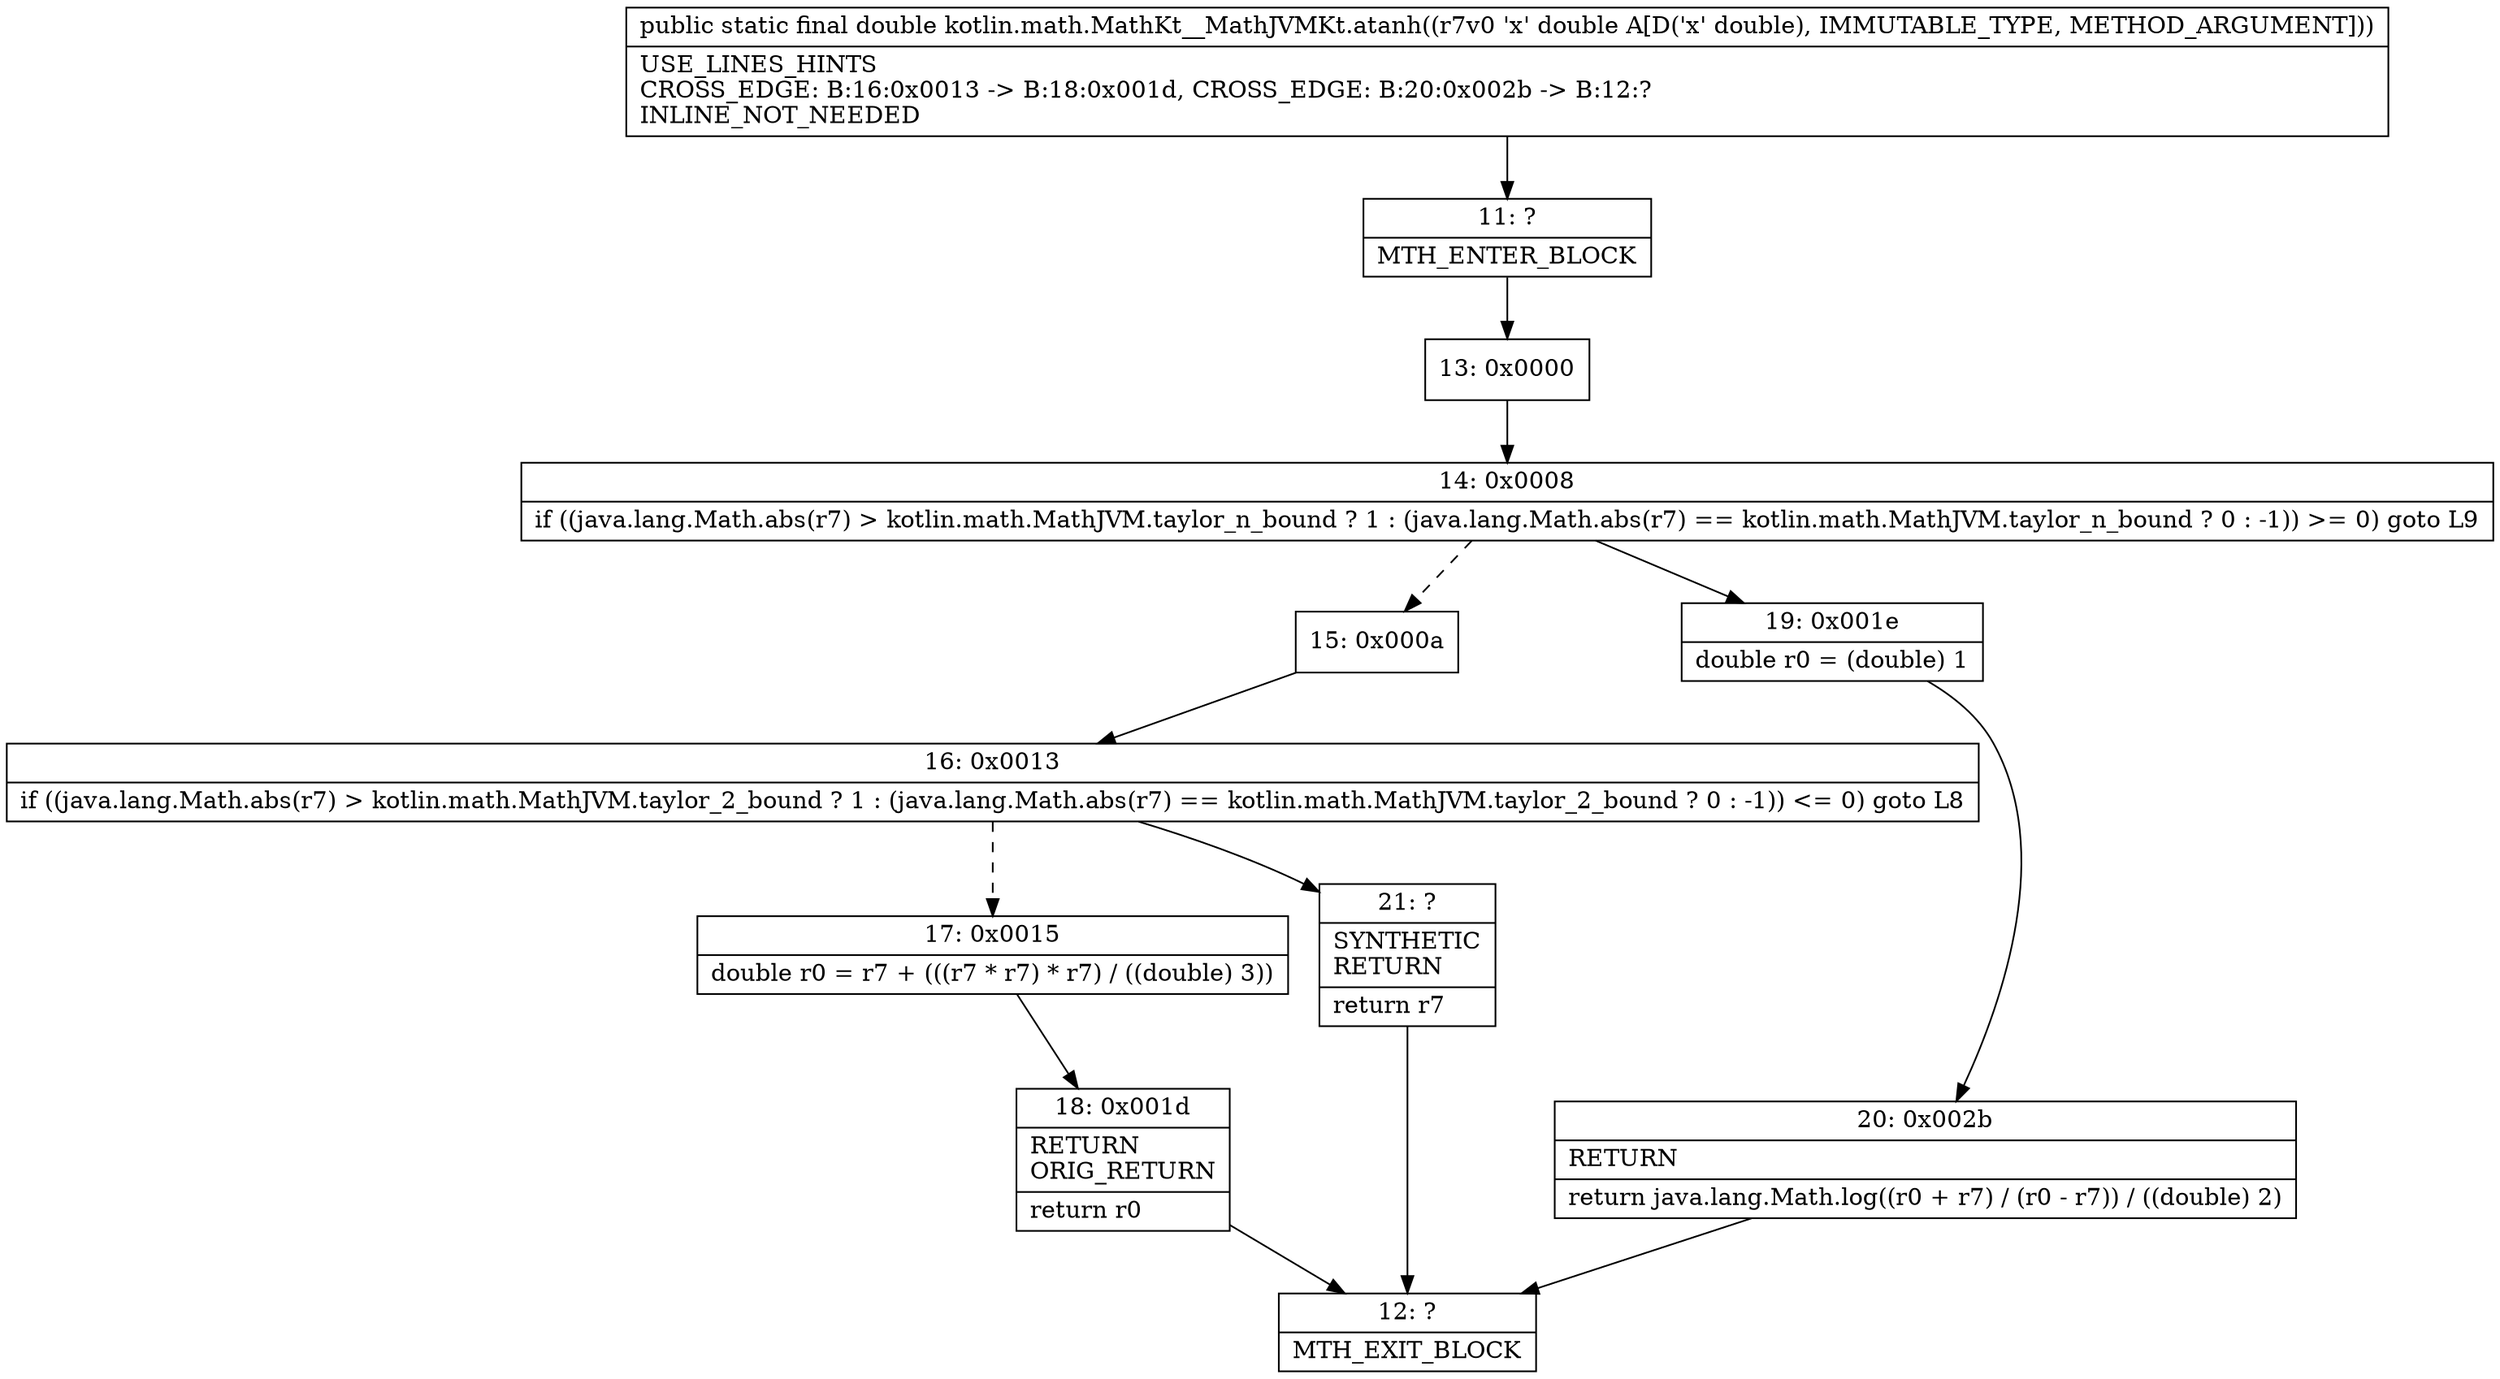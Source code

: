 digraph "CFG forkotlin.math.MathKt__MathJVMKt.atanh(D)D" {
Node_11 [shape=record,label="{11\:\ ?|MTH_ENTER_BLOCK\l}"];
Node_13 [shape=record,label="{13\:\ 0x0000}"];
Node_14 [shape=record,label="{14\:\ 0x0008|if ((java.lang.Math.abs(r7) \> kotlin.math.MathJVM.taylor_n_bound ? 1 : (java.lang.Math.abs(r7) == kotlin.math.MathJVM.taylor_n_bound ? 0 : \-1)) \>= 0) goto L9\l}"];
Node_15 [shape=record,label="{15\:\ 0x000a}"];
Node_16 [shape=record,label="{16\:\ 0x0013|if ((java.lang.Math.abs(r7) \> kotlin.math.MathJVM.taylor_2_bound ? 1 : (java.lang.Math.abs(r7) == kotlin.math.MathJVM.taylor_2_bound ? 0 : \-1)) \<= 0) goto L8\l}"];
Node_17 [shape=record,label="{17\:\ 0x0015|double r0 = r7 + (((r7 * r7) * r7) \/ ((double) 3))\l}"];
Node_18 [shape=record,label="{18\:\ 0x001d|RETURN\lORIG_RETURN\l|return r0\l}"];
Node_12 [shape=record,label="{12\:\ ?|MTH_EXIT_BLOCK\l}"];
Node_21 [shape=record,label="{21\:\ ?|SYNTHETIC\lRETURN\l|return r7\l}"];
Node_19 [shape=record,label="{19\:\ 0x001e|double r0 = (double) 1\l}"];
Node_20 [shape=record,label="{20\:\ 0x002b|RETURN\l|return java.lang.Math.log((r0 + r7) \/ (r0 \- r7)) \/ ((double) 2)\l}"];
MethodNode[shape=record,label="{public static final double kotlin.math.MathKt__MathJVMKt.atanh((r7v0 'x' double A[D('x' double), IMMUTABLE_TYPE, METHOD_ARGUMENT]))  | USE_LINES_HINTS\lCROSS_EDGE: B:16:0x0013 \-\> B:18:0x001d, CROSS_EDGE: B:20:0x002b \-\> B:12:?\lINLINE_NOT_NEEDED\l}"];
MethodNode -> Node_11;Node_11 -> Node_13;
Node_13 -> Node_14;
Node_14 -> Node_15[style=dashed];
Node_14 -> Node_19;
Node_15 -> Node_16;
Node_16 -> Node_17[style=dashed];
Node_16 -> Node_21;
Node_17 -> Node_18;
Node_18 -> Node_12;
Node_21 -> Node_12;
Node_19 -> Node_20;
Node_20 -> Node_12;
}

